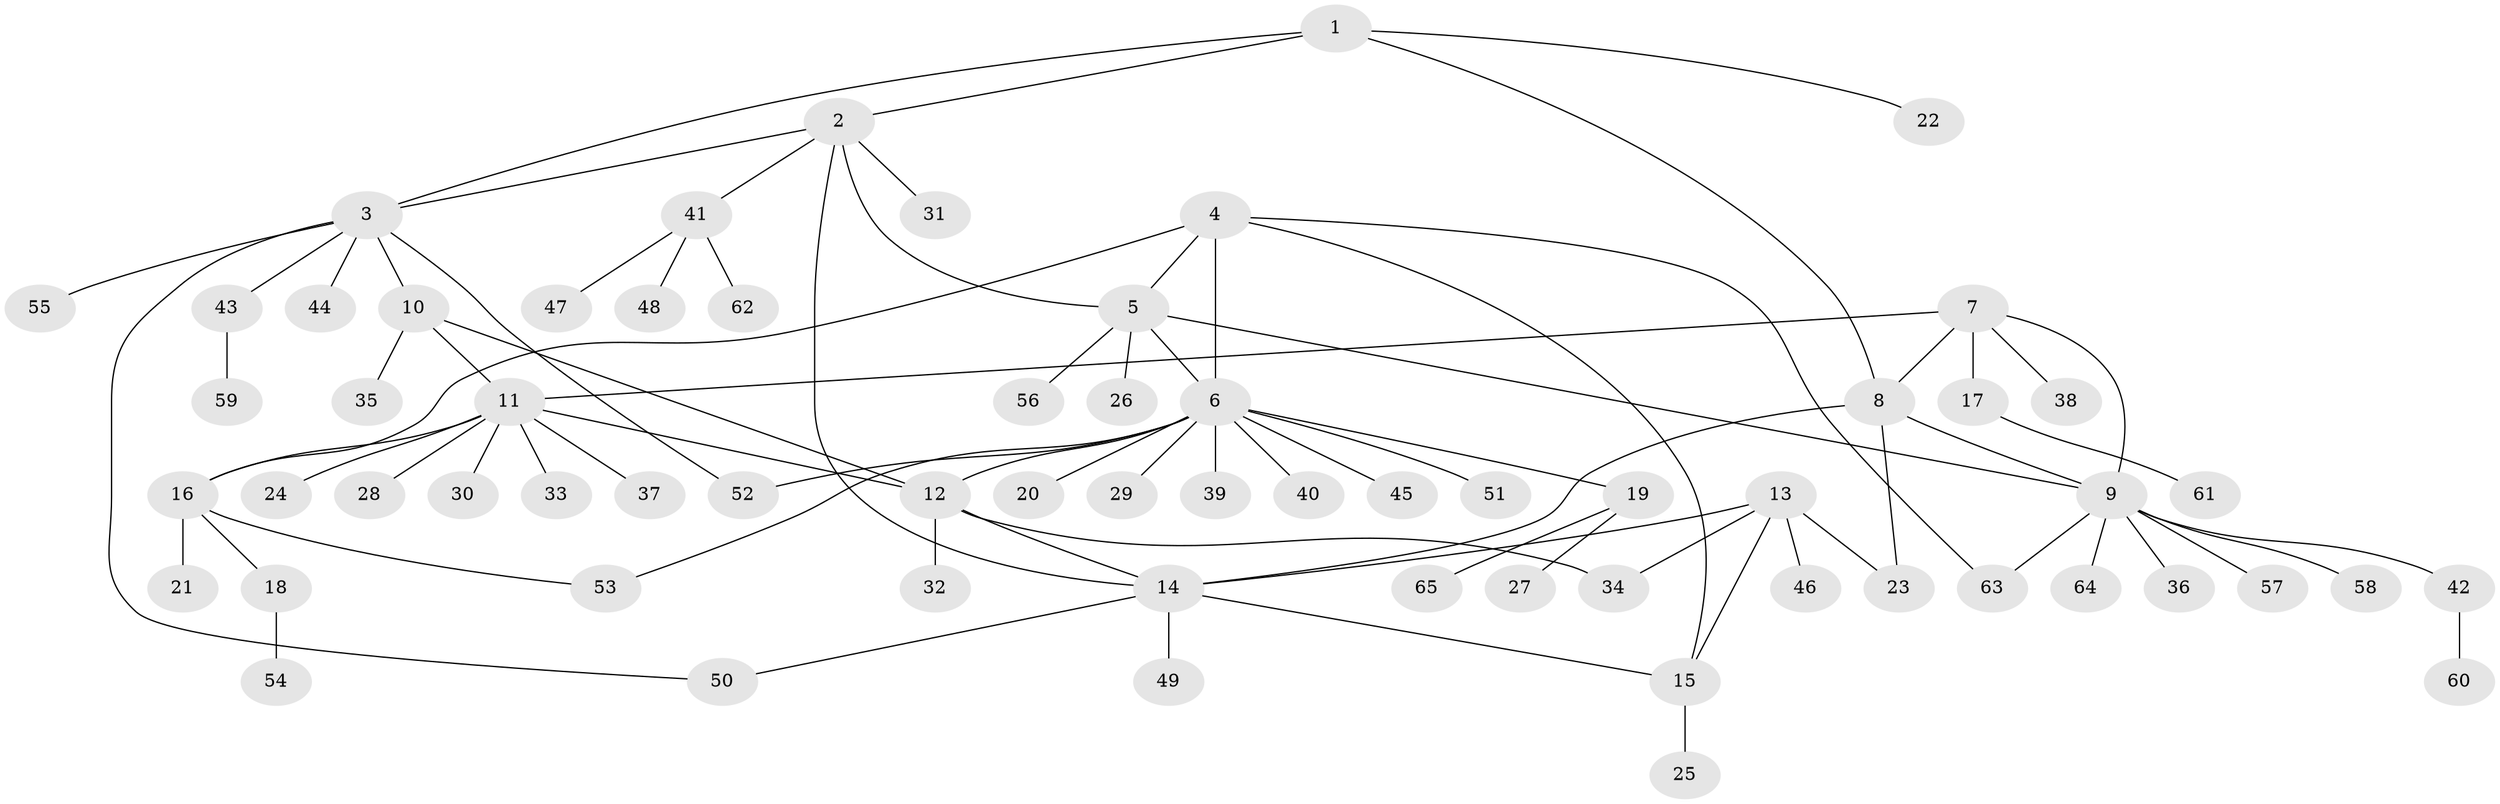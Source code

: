 // coarse degree distribution, {8: 0.05, 4: 0.15, 5: 0.2, 3: 0.15, 1: 0.35, 2: 0.1}
// Generated by graph-tools (version 1.1) at 2025/52/03/04/25 22:52:24]
// undirected, 65 vertices, 82 edges
graph export_dot {
  node [color=gray90,style=filled];
  1;
  2;
  3;
  4;
  5;
  6;
  7;
  8;
  9;
  10;
  11;
  12;
  13;
  14;
  15;
  16;
  17;
  18;
  19;
  20;
  21;
  22;
  23;
  24;
  25;
  26;
  27;
  28;
  29;
  30;
  31;
  32;
  33;
  34;
  35;
  36;
  37;
  38;
  39;
  40;
  41;
  42;
  43;
  44;
  45;
  46;
  47;
  48;
  49;
  50;
  51;
  52;
  53;
  54;
  55;
  56;
  57;
  58;
  59;
  60;
  61;
  62;
  63;
  64;
  65;
  1 -- 2;
  1 -- 3;
  1 -- 8;
  1 -- 22;
  2 -- 3;
  2 -- 5;
  2 -- 14;
  2 -- 31;
  2 -- 41;
  3 -- 10;
  3 -- 43;
  3 -- 44;
  3 -- 50;
  3 -- 52;
  3 -- 55;
  4 -- 5;
  4 -- 6;
  4 -- 15;
  4 -- 16;
  4 -- 63;
  5 -- 6;
  5 -- 9;
  5 -- 26;
  5 -- 56;
  6 -- 12;
  6 -- 19;
  6 -- 20;
  6 -- 29;
  6 -- 39;
  6 -- 40;
  6 -- 45;
  6 -- 51;
  6 -- 52;
  6 -- 53;
  7 -- 8;
  7 -- 9;
  7 -- 11;
  7 -- 17;
  7 -- 38;
  8 -- 9;
  8 -- 14;
  8 -- 23;
  9 -- 36;
  9 -- 42;
  9 -- 57;
  9 -- 58;
  9 -- 63;
  9 -- 64;
  10 -- 11;
  10 -- 12;
  10 -- 35;
  11 -- 12;
  11 -- 16;
  11 -- 24;
  11 -- 28;
  11 -- 30;
  11 -- 33;
  11 -- 37;
  12 -- 14;
  12 -- 32;
  12 -- 34;
  13 -- 14;
  13 -- 15;
  13 -- 23;
  13 -- 34;
  13 -- 46;
  14 -- 15;
  14 -- 49;
  14 -- 50;
  15 -- 25;
  16 -- 18;
  16 -- 21;
  16 -- 53;
  17 -- 61;
  18 -- 54;
  19 -- 27;
  19 -- 65;
  41 -- 47;
  41 -- 48;
  41 -- 62;
  42 -- 60;
  43 -- 59;
}
